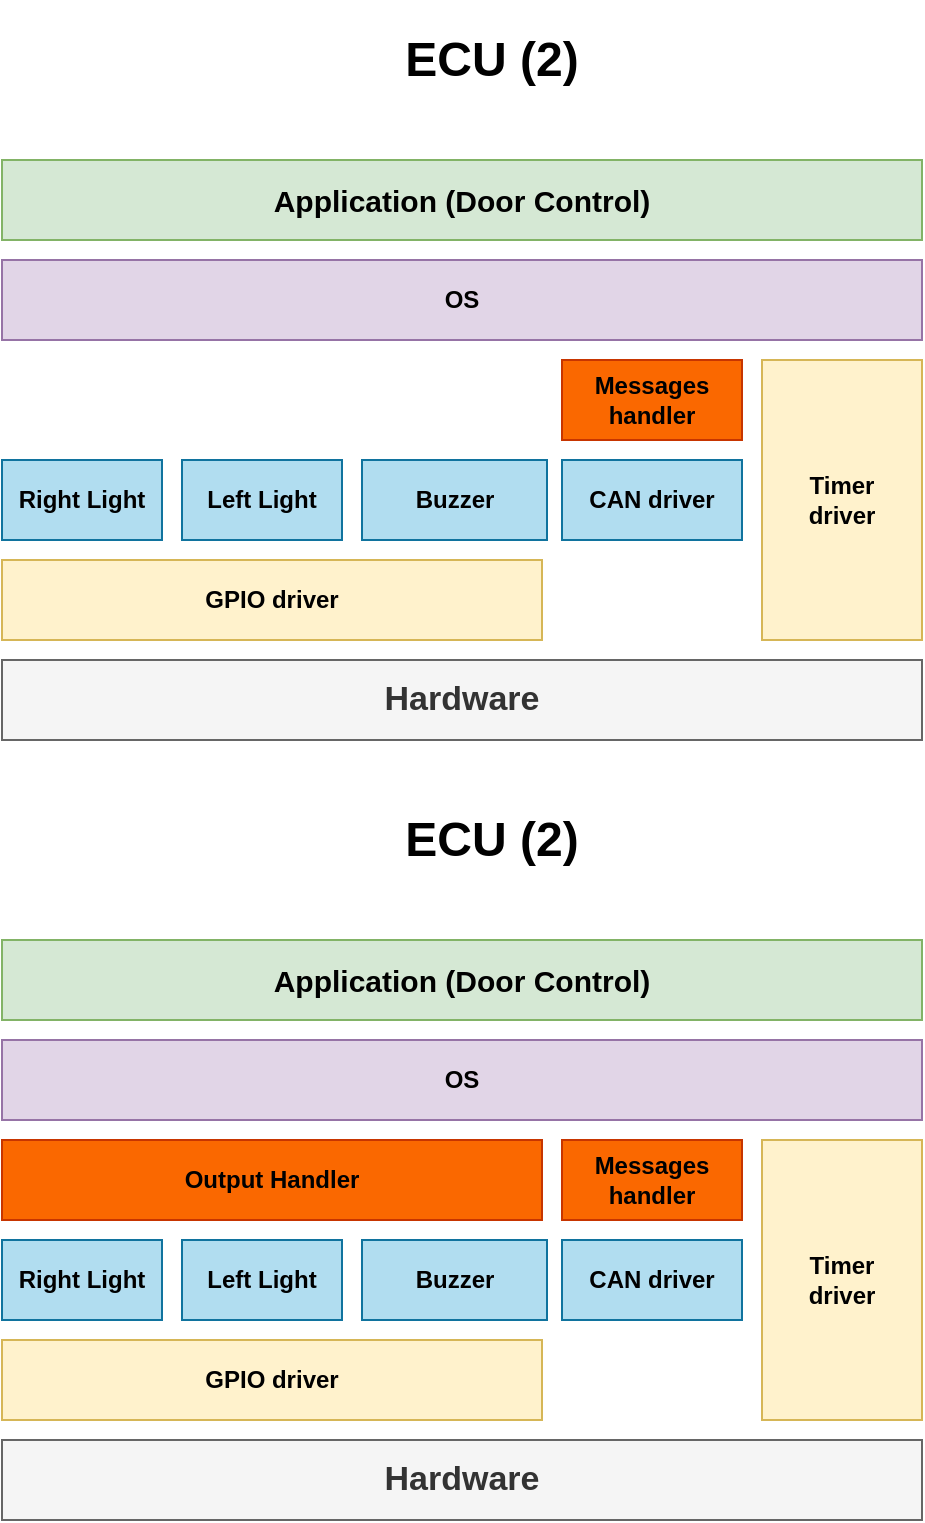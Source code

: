 <mxfile version="20.3.0" type="device" pages="4"><diagram id="-q_XHF7qXnSZ8R0XFmon" name="ECU_layers"><mxGraphModel dx="1038" dy="641" grid="1" gridSize="10" guides="1" tooltips="1" connect="1" arrows="1" fold="1" page="1" pageScale="1" pageWidth="850" pageHeight="1100" math="0" shadow="0"><root><mxCell id="0"/><mxCell id="1" parent="0"/><mxCell id="VPbF2BpontDXdrjgT-qf-1" value="Hardware" style="rounded=0;whiteSpace=wrap;html=1;fillColor=#f5f5f5;fontColor=#333333;strokeColor=#666666;fontStyle=1;fontSize=17;" parent="1" vertex="1"><mxGeometry x="180" y="340" width="460" height="40" as="geometry"/></mxCell><mxCell id="VPbF2BpontDXdrjgT-qf-2" value="GPIO driver" style="rounded=0;whiteSpace=wrap;html=1;fillColor=#fff2cc;strokeColor=#d6b656;fontStyle=1" parent="1" vertex="1"><mxGeometry x="180" y="290" width="270" height="40" as="geometry"/></mxCell><mxCell id="VPbF2BpontDXdrjgT-qf-3" value="Timer&lt;br&gt;driver" style="rounded=0;whiteSpace=wrap;html=1;fillColor=#fff2cc;strokeColor=#d6b656;fontStyle=1" parent="1" vertex="1"><mxGeometry x="560" y="190" width="80" height="140" as="geometry"/></mxCell><mxCell id="VPbF2BpontDXdrjgT-qf-4" value="Messages handler" style="rounded=0;whiteSpace=wrap;html=1;fillColor=#fa6800;strokeColor=#C73500;fontStyle=1;fontColor=#000000;" parent="1" vertex="1"><mxGeometry x="460" y="190" width="90" height="40" as="geometry"/></mxCell><mxCell id="VPbF2BpontDXdrjgT-qf-6" value="Buzzer" style="rounded=0;whiteSpace=wrap;html=1;fillColor=#b1ddf0;strokeColor=#10739e;fontStyle=1" parent="1" vertex="1"><mxGeometry x="360" y="240" width="92.5" height="40" as="geometry"/></mxCell><mxCell id="VPbF2BpontDXdrjgT-qf-7" value="Application (Door Control)" style="rounded=0;whiteSpace=wrap;html=1;fillColor=#d5e8d4;strokeColor=#82b366;fontStyle=1;fontSize=15;" parent="1" vertex="1"><mxGeometry x="180" y="90" width="460" height="40" as="geometry"/></mxCell><mxCell id="VPbF2BpontDXdrjgT-qf-8" value="OS" style="rounded=0;whiteSpace=wrap;html=1;rotation=0;fillColor=#e1d5e7;strokeColor=#9673a6;fontStyle=1" parent="1" vertex="1"><mxGeometry x="180" y="140" width="460" height="40" as="geometry"/></mxCell><mxCell id="VPbF2BpontDXdrjgT-qf-9" value="&lt;h1&gt;ECU (2)&lt;/h1&gt;" style="text;html=1;strokeColor=none;fillColor=none;spacing=5;spacingTop=-20;whiteSpace=wrap;overflow=hidden;rounded=0;align=center;" parent="1" vertex="1"><mxGeometry x="305" y="20" width="240" height="40" as="geometry"/></mxCell><mxCell id="VPbF2BpontDXdrjgT-qf-10" value="CAN driver" style="rounded=0;whiteSpace=wrap;html=1;fillColor=#b1ddf0;strokeColor=#10739e;fontStyle=1" parent="1" vertex="1"><mxGeometry x="460" y="240" width="90" height="40" as="geometry"/></mxCell><mxCell id="VPbF2BpontDXdrjgT-qf-11" value="Right Light" style="rounded=0;whiteSpace=wrap;html=1;fillColor=#b1ddf0;strokeColor=#10739e;fontStyle=1" parent="1" vertex="1"><mxGeometry x="180" y="240" width="80" height="40" as="geometry"/></mxCell><mxCell id="klB6IKQQwFQ2z-BDbFwD-2" value="Left Light" style="rounded=0;whiteSpace=wrap;html=1;fillColor=#b1ddf0;strokeColor=#10739e;fontStyle=1" parent="1" vertex="1"><mxGeometry x="270" y="240" width="80" height="40" as="geometry"/></mxCell><mxCell id="FFBm_CsY30ECKFBhEJPU-1" value="Hardware" style="rounded=0;whiteSpace=wrap;html=1;fillColor=#f5f5f5;fontColor=#333333;strokeColor=#666666;fontStyle=1;fontSize=17;" parent="1" vertex="1"><mxGeometry x="180" y="730" width="460" height="40" as="geometry"/></mxCell><mxCell id="FFBm_CsY30ECKFBhEJPU-2" value="GPIO driver" style="rounded=0;whiteSpace=wrap;html=1;fillColor=#fff2cc;strokeColor=#d6b656;fontStyle=1" parent="1" vertex="1"><mxGeometry x="180" y="680" width="270" height="40" as="geometry"/></mxCell><mxCell id="FFBm_CsY30ECKFBhEJPU-3" value="Timer&lt;br&gt;driver" style="rounded=0;whiteSpace=wrap;html=1;fillColor=#fff2cc;strokeColor=#d6b656;fontStyle=1" parent="1" vertex="1"><mxGeometry x="560" y="580" width="80" height="140" as="geometry"/></mxCell><mxCell id="FFBm_CsY30ECKFBhEJPU-4" value="Messages handler" style="rounded=0;whiteSpace=wrap;html=1;fillColor=#fa6800;strokeColor=#C73500;fontStyle=1;fontColor=#000000;" parent="1" vertex="1"><mxGeometry x="460" y="580" width="90" height="40" as="geometry"/></mxCell><mxCell id="FFBm_CsY30ECKFBhEJPU-5" value="Buzzer" style="rounded=0;whiteSpace=wrap;html=1;fillColor=#b1ddf0;strokeColor=#10739e;fontStyle=1" parent="1" vertex="1"><mxGeometry x="360" y="630" width="92.5" height="40" as="geometry"/></mxCell><mxCell id="FFBm_CsY30ECKFBhEJPU-6" value="Application (Door Control)" style="rounded=0;whiteSpace=wrap;html=1;fillColor=#d5e8d4;strokeColor=#82b366;fontStyle=1;fontSize=15;" parent="1" vertex="1"><mxGeometry x="180" y="480" width="460" height="40" as="geometry"/></mxCell><mxCell id="FFBm_CsY30ECKFBhEJPU-7" value="OS" style="rounded=0;whiteSpace=wrap;html=1;rotation=0;fillColor=#e1d5e7;strokeColor=#9673a6;fontStyle=1" parent="1" vertex="1"><mxGeometry x="180" y="530" width="460" height="40" as="geometry"/></mxCell><mxCell id="FFBm_CsY30ECKFBhEJPU-8" value="&lt;h1&gt;ECU (2)&lt;/h1&gt;" style="text;html=1;strokeColor=none;fillColor=none;spacing=5;spacingTop=-20;whiteSpace=wrap;overflow=hidden;rounded=0;align=center;" parent="1" vertex="1"><mxGeometry x="305" y="410" width="240" height="40" as="geometry"/></mxCell><mxCell id="FFBm_CsY30ECKFBhEJPU-9" value="CAN driver" style="rounded=0;whiteSpace=wrap;html=1;fillColor=#b1ddf0;strokeColor=#10739e;fontStyle=1" parent="1" vertex="1"><mxGeometry x="460" y="630" width="90" height="40" as="geometry"/></mxCell><mxCell id="FFBm_CsY30ECKFBhEJPU-10" value="Right Light" style="rounded=0;whiteSpace=wrap;html=1;fillColor=#b1ddf0;strokeColor=#10739e;fontStyle=1" parent="1" vertex="1"><mxGeometry x="180" y="630" width="80" height="40" as="geometry"/></mxCell><mxCell id="FFBm_CsY30ECKFBhEJPU-11" value="Left Light" style="rounded=0;whiteSpace=wrap;html=1;fillColor=#b1ddf0;strokeColor=#10739e;fontStyle=1" parent="1" vertex="1"><mxGeometry x="270" y="630" width="80" height="40" as="geometry"/></mxCell><mxCell id="FFBm_CsY30ECKFBhEJPU-12" value="Output Handler" style="rounded=0;whiteSpace=wrap;html=1;fillColor=#fa6800;strokeColor=#C73500;fontStyle=1;fontColor=#000000;" parent="1" vertex="1"><mxGeometry x="180" y="580" width="270" height="40" as="geometry"/></mxCell></root></mxGraphModel></diagram><diagram id="ChgvsshJiujwn5iZEz7O" name="door_control_statemachine"><mxGraphModel dx="1038" dy="641" grid="1" gridSize="10" guides="1" tooltips="1" connect="1" arrows="1" fold="1" page="1" pageScale="1" pageWidth="850" pageHeight="1100" math="0" shadow="0"><root><mxCell id="0"/><mxCell id="1" parent="0"/><mxCell id="3deNESU3XRLJdft-EVP4-46" style="edgeStyle=none;rounded=0;orthogonalLoop=1;jettySize=auto;html=1;exitX=0.5;exitY=1;exitDx=0;exitDy=0;fontSize=10;" parent="1" source="3deNESU3XRLJdft-EVP4-4" target="3deNESU3XRLJdft-EVP4-10" edge="1"><mxGeometry relative="1" as="geometry"/></mxCell><mxCell id="3deNESU3XRLJdft-EVP4-4" value="Receiving data from CAN" style="rounded=1;whiteSpace=wrap;html=1;fillColor=none;" parent="1" vertex="1"><mxGeometry x="378" y="100" width="95" height="50" as="geometry"/></mxCell><mxCell id="3deNESU3XRLJdft-EVP4-7" value="&lt;h1&gt;Door Control Statemachine&lt;/h1&gt;" style="text;html=1;strokeColor=none;fillColor=none;spacing=5;spacingTop=-20;whiteSpace=wrap;overflow=hidden;rounded=0;fontSize=9;align=center;" parent="1" vertex="1"><mxGeometry x="195" y="10" width="460" height="30" as="geometry"/></mxCell><mxCell id="3deNESU3XRLJdft-EVP4-8" value="Data is received" style="text;html=1;strokeColor=none;fillColor=none;align=center;verticalAlign=middle;whiteSpace=wrap;rounded=0;fontSize=9;rotation=90;" parent="1" vertex="1"><mxGeometry x="405" y="174" width="75" height="30" as="geometry"/></mxCell><mxCell id="3deNESU3XRLJdft-EVP4-18" style="edgeStyle=orthogonalEdgeStyle;curved=1;rounded=0;orthogonalLoop=1;jettySize=auto;html=1;entryX=1;entryY=0.5;entryDx=0;entryDy=0;fontSize=13;exitX=0;exitY=0.25;exitDx=0;exitDy=0;" parent="1" source="3deNESU3XRLJdft-EVP4-10" target="3deNESU3XRLJdft-EVP4-12" edge="1"><mxGeometry relative="1" as="geometry"/></mxCell><mxCell id="3deNESU3XRLJdft-EVP4-20" style="edgeStyle=orthogonalEdgeStyle;curved=1;rounded=0;orthogonalLoop=1;jettySize=auto;html=1;exitX=0.75;exitY=1;exitDx=0;exitDy=0;entryX=0.5;entryY=0;entryDx=0;entryDy=0;fontSize=13;" parent="1" source="3deNESU3XRLJdft-EVP4-10" target="3deNESU3XRLJdft-EVP4-17" edge="1"><mxGeometry relative="1" as="geometry"/></mxCell><mxCell id="3deNESU3XRLJdft-EVP4-21" style="edgeStyle=orthogonalEdgeStyle;curved=1;rounded=0;orthogonalLoop=1;jettySize=auto;html=1;exitX=1;exitY=0.5;exitDx=0;exitDy=0;fontSize=13;" parent="1" source="3deNESU3XRLJdft-EVP4-10" target="3deNESU3XRLJdft-EVP4-16" edge="1"><mxGeometry relative="1" as="geometry"/></mxCell><mxCell id="3deNESU3XRLJdft-EVP4-28" style="edgeStyle=orthogonalEdgeStyle;curved=1;rounded=0;orthogonalLoop=1;jettySize=auto;html=1;exitX=0;exitY=0.75;exitDx=0;exitDy=0;entryX=1;entryY=0.25;entryDx=0;entryDy=0;fontSize=10;" parent="1" source="3deNESU3XRLJdft-EVP4-10" target="3deNESU3XRLJdft-EVP4-25" edge="1"><mxGeometry relative="1" as="geometry"/></mxCell><mxCell id="3deNESU3XRLJdft-EVP4-10" value="Data processing" style="rounded=1;whiteSpace=wrap;html=1;fillColor=none;" parent="1" vertex="1"><mxGeometry x="370" y="230" width="110" height="50" as="geometry"/></mxCell><mxCell id="3deNESU3XRLJdft-EVP4-12" value="Lights Off" style="rounded=1;whiteSpace=wrap;html=1;fillColor=none;" parent="1" vertex="1"><mxGeometry x="80" y="240" width="110" height="50" as="geometry"/></mxCell><mxCell id="3deNESU3XRLJdft-EVP4-13" value="Lights ON" style="rounded=1;whiteSpace=wrap;html=1;fillColor=none;" parent="1" vertex="1"><mxGeometry x="340" y="430" width="112" height="50" as="geometry"/></mxCell><mxCell id="3deNESU3XRLJdft-EVP4-16" value="Buzzer Off" style="rounded=1;whiteSpace=wrap;html=1;fillColor=none;" parent="1" vertex="1"><mxGeometry x="660" y="230" width="110" height="50" as="geometry"/></mxCell><mxCell id="3deNESU3XRLJdft-EVP4-17" value="Buzzer ON" style="rounded=1;whiteSpace=wrap;html=1;fillColor=none;" parent="1" vertex="1"><mxGeometry x="500" y="390" width="110" height="50" as="geometry"/></mxCell><mxCell id="3deNESU3XRLJdft-EVP4-23" value="Door is open + car is moving" style="text;html=1;strokeColor=none;fillColor=none;align=center;verticalAlign=middle;whiteSpace=wrap;rounded=0;fontSize=10;" parent="1" vertex="1"><mxGeometry x="200" y="220" width="180" height="30" as="geometry"/></mxCell><mxCell id="3deNESU3XRLJdft-EVP4-31" style="edgeStyle=orthogonalEdgeStyle;curved=1;rounded=0;orthogonalLoop=1;jettySize=auto;html=1;exitX=0.5;exitY=0;exitDx=0;exitDy=0;entryX=0.5;entryY=1;entryDx=0;entryDy=0;fontSize=10;" parent="1" source="3deNESU3XRLJdft-EVP4-25" target="3deNESU3XRLJdft-EVP4-12" edge="1"><mxGeometry relative="1" as="geometry"/></mxCell><mxCell id="3deNESU3XRLJdft-EVP4-25" value="wait for 3 seconds" style="rounded=1;whiteSpace=wrap;html=1;fillColor=none;" parent="1" vertex="1"><mxGeometry x="130" y="340" width="110" height="50" as="geometry"/></mxCell><mxCell id="3deNESU3XRLJdft-EVP4-29" value="Door is closed +&lt;br&gt;&amp;nbsp;light is On" style="text;html=1;strokeColor=none;fillColor=none;align=center;verticalAlign=middle;whiteSpace=wrap;rounded=0;fontSize=10;rotation=-60;" parent="1" vertex="1"><mxGeometry x="230" y="290" width="100" height="30" as="geometry"/></mxCell><mxCell id="3deNESU3XRLJdft-EVP4-32" value="3 sec. passed" style="text;html=1;strokeColor=none;fillColor=none;align=center;verticalAlign=middle;whiteSpace=wrap;rounded=0;fontSize=10;" parent="1" vertex="1"><mxGeometry x="100" y="310" width="90" height="30" as="geometry"/></mxCell><mxCell id="3deNESU3XRLJdft-EVP4-36" style="edgeStyle=orthogonalEdgeStyle;curved=1;rounded=0;orthogonalLoop=1;jettySize=auto;html=1;exitX=1;exitY=0.5;exitDx=0;exitDy=0;fontSize=10;" parent="1" source="3deNESU3XRLJdft-EVP4-33" target="3deNESU3XRLJdft-EVP4-4" edge="1"><mxGeometry relative="1" as="geometry"/></mxCell><mxCell id="3deNESU3XRLJdft-EVP4-33" value="Idle" style="rounded=1;whiteSpace=wrap;html=1;fillColor=none;" parent="1" vertex="1"><mxGeometry x="210" y="100" width="80" height="50" as="geometry"/></mxCell><mxCell id="3deNESU3XRLJdft-EVP4-35" style="edgeStyle=orthogonalEdgeStyle;curved=1;rounded=0;orthogonalLoop=1;jettySize=auto;html=1;exitX=0.5;exitY=1;exitDx=0;exitDy=0;entryX=0.5;entryY=0;entryDx=0;entryDy=0;fontSize=10;" parent="1" source="3deNESU3XRLJdft-EVP4-34" target="3deNESU3XRLJdft-EVP4-33" edge="1"><mxGeometry relative="1" as="geometry"/></mxCell><mxCell id="3deNESU3XRLJdft-EVP4-34" value="" style="ellipse;whiteSpace=wrap;html=1;aspect=fixed;fillColor=#000000;" parent="1" vertex="1"><mxGeometry x="240" y="60" width="20" height="20" as="geometry"/></mxCell><mxCell id="3deNESU3XRLJdft-EVP4-37" value="Data is available" style="text;html=1;strokeColor=none;fillColor=none;align=center;verticalAlign=middle;whiteSpace=wrap;rounded=0;fontSize=10;" parent="1" vertex="1"><mxGeometry x="287" y="97" width="100" height="30" as="geometry"/></mxCell><mxCell id="3deNESU3XRLJdft-EVP4-40" value="Door is open +&lt;br&gt;&amp;nbsp;car is moving" style="text;html=1;strokeColor=none;fillColor=none;align=center;verticalAlign=middle;whiteSpace=wrap;rounded=0;fontSize=10;rotation=5;" parent="1" vertex="1"><mxGeometry x="461" y="340" width="95" height="30" as="geometry"/></mxCell><mxCell id="3deNESU3XRLJdft-EVP4-44" style="edgeStyle=none;rounded=0;orthogonalLoop=1;jettySize=auto;html=1;exitX=0.25;exitY=1;exitDx=0;exitDy=0;entryX=0.5;entryY=0;entryDx=0;entryDy=0;fontSize=10;" parent="1" source="3deNESU3XRLJdft-EVP4-10" target="3deNESU3XRLJdft-EVP4-13" edge="1"><mxGeometry relative="1" as="geometry"/></mxCell><mxCell id="3deNESU3XRLJdft-EVP4-42" value="Door is open +&lt;br&gt;&amp;nbsp;car is stopped" style="text;html=1;strokeColor=none;fillColor=none;align=center;verticalAlign=middle;whiteSpace=wrap;rounded=0;fontSize=10;rotation=90;" parent="1" vertex="1"><mxGeometry x="370" y="320" width="95" height="30" as="geometry"/></mxCell><mxCell id="3deNESU3XRLJdft-EVP4-45" value="Door is open +&amp;nbsp;car is stopped" style="text;html=1;strokeColor=none;fillColor=none;align=center;verticalAlign=middle;whiteSpace=wrap;rounded=0;fontSize=10;rotation=1;" parent="1" vertex="1"><mxGeometry x="485" y="230" width="170" height="30" as="geometry"/></mxCell><mxCell id="3deNESU3XRLJdft-EVP4-47" value="light switch is pressed +&amp;nbsp;car is moving" style="text;html=1;strokeColor=none;fillColor=none;align=center;verticalAlign=middle;whiteSpace=wrap;rounded=0;fontSize=10;rotation=1;" parent="1" vertex="1"><mxGeometry x="485" y="250" width="170" height="30" as="geometry"/></mxCell><mxCell id="3deNESU3XRLJdft-EVP4-49" style="edgeStyle=none;rounded=0;orthogonalLoop=1;jettySize=auto;html=1;exitX=0.75;exitY=1;exitDx=0;exitDy=0;fontSize=10;" parent="1" source="3deNESU3XRLJdft-EVP4-40" target="3deNESU3XRLJdft-EVP4-40" edge="1"><mxGeometry relative="1" as="geometry"/></mxCell><mxCell id="3deNESU3XRLJdft-EVP4-50" value="light switch is pressed +&lt;br&gt;&amp;nbsp;car is moving" style="text;html=1;strokeColor=none;fillColor=none;align=center;verticalAlign=middle;whiteSpace=wrap;rounded=0;fontSize=10;rotation=90;" parent="1" vertex="1"><mxGeometry x="291" y="325" width="170" height="30" as="geometry"/></mxCell><mxCell id="3deNESU3XRLJdft-EVP4-51" value="light switch is pressed +&lt;br&gt;&amp;nbsp;car is stopped" style="text;html=1;strokeColor=none;fillColor=none;align=center;verticalAlign=middle;whiteSpace=wrap;rounded=0;fontSize=10;rotation=30;" parent="1" vertex="1"><mxGeometry x="473" y="325" width="170" height="30" as="geometry"/></mxCell><mxCell id="3deNESU3XRLJdft-EVP4-52" value="light switch is pressed +&lt;br&gt;&amp;nbsp;car is stopped" style="text;html=1;strokeColor=none;fillColor=none;align=center;verticalAlign=middle;whiteSpace=wrap;rounded=0;fontSize=10;rotation=90;" parent="1" vertex="1"><mxGeometry x="260" y="340" width="170" height="30" as="geometry"/></mxCell><mxCell id="OnYDtQ1T2C92FSW3PdH--1" style="edgeStyle=none;rounded=0;orthogonalLoop=1;jettySize=auto;html=1;exitX=0.5;exitY=1;exitDx=0;exitDy=0;fontSize=10;" parent="1" source="OnYDtQ1T2C92FSW3PdH--2" target="OnYDtQ1T2C92FSW3PdH--8" edge="1"><mxGeometry relative="1" as="geometry"/></mxCell><mxCell id="OnYDtQ1T2C92FSW3PdH--2" value="Idle" style="rounded=1;whiteSpace=wrap;html=1;fillColor=none;" parent="1" vertex="1"><mxGeometry x="349" y="630" width="95" height="50" as="geometry"/></mxCell><mxCell id="OnYDtQ1T2C92FSW3PdH--4" style="edgeStyle=orthogonalEdgeStyle;curved=1;rounded=0;orthogonalLoop=1;jettySize=auto;html=1;entryX=1;entryY=0.5;entryDx=0;entryDy=0;fontSize=13;exitX=0;exitY=0.25;exitDx=0;exitDy=0;" parent="1" source="OnYDtQ1T2C92FSW3PdH--8" target="OnYDtQ1T2C92FSW3PdH--9" edge="1"><mxGeometry relative="1" as="geometry"/></mxCell><mxCell id="OnYDtQ1T2C92FSW3PdH--5" style="edgeStyle=orthogonalEdgeStyle;curved=1;rounded=0;orthogonalLoop=1;jettySize=auto;html=1;exitX=0.75;exitY=1;exitDx=0;exitDy=0;entryX=0.5;entryY=0;entryDx=0;entryDy=0;fontSize=13;" parent="1" source="OnYDtQ1T2C92FSW3PdH--8" target="OnYDtQ1T2C92FSW3PdH--12" edge="1"><mxGeometry relative="1" as="geometry"/></mxCell><mxCell id="OnYDtQ1T2C92FSW3PdH--6" style="edgeStyle=orthogonalEdgeStyle;curved=1;rounded=0;orthogonalLoop=1;jettySize=auto;html=1;exitX=1;exitY=0.5;exitDx=0;exitDy=0;fontSize=13;" parent="1" source="OnYDtQ1T2C92FSW3PdH--8" target="OnYDtQ1T2C92FSW3PdH--11" edge="1"><mxGeometry relative="1" as="geometry"/></mxCell><mxCell id="OnYDtQ1T2C92FSW3PdH--7" style="edgeStyle=orthogonalEdgeStyle;curved=1;rounded=0;orthogonalLoop=1;jettySize=auto;html=1;exitX=0;exitY=0.75;exitDx=0;exitDy=0;entryX=1;entryY=0.25;entryDx=0;entryDy=0;fontSize=10;" parent="1" source="OnYDtQ1T2C92FSW3PdH--8" target="OnYDtQ1T2C92FSW3PdH--15" edge="1"><mxGeometry relative="1" as="geometry"/></mxCell><mxCell id="OnYDtQ1T2C92FSW3PdH--8" value="Get new states" style="rounded=1;whiteSpace=wrap;html=1;fillColor=none;" parent="1" vertex="1"><mxGeometry x="341" y="760" width="110" height="50" as="geometry"/></mxCell><mxCell id="OnYDtQ1T2C92FSW3PdH--9" value="Lights Off" style="rounded=1;whiteSpace=wrap;html=1;fillColor=none;" parent="1" vertex="1"><mxGeometry x="51" y="770" width="110" height="50" as="geometry"/></mxCell><mxCell id="OnYDtQ1T2C92FSW3PdH--10" value="Lights ON" style="rounded=1;whiteSpace=wrap;html=1;fillColor=none;" parent="1" vertex="1"><mxGeometry x="311" y="960" width="112" height="50" as="geometry"/></mxCell><mxCell id="OnYDtQ1T2C92FSW3PdH--11" value="Buzzer Off" style="rounded=1;whiteSpace=wrap;html=1;fillColor=none;" parent="1" vertex="1"><mxGeometry x="631" y="760" width="110" height="50" as="geometry"/></mxCell><mxCell id="OnYDtQ1T2C92FSW3PdH--12" value="Buzzer ON" style="rounded=1;whiteSpace=wrap;html=1;fillColor=none;" parent="1" vertex="1"><mxGeometry x="471" y="920" width="110" height="50" as="geometry"/></mxCell><mxCell id="OnYDtQ1T2C92FSW3PdH--13" value="Door is open + car is moving" style="text;html=1;strokeColor=none;fillColor=none;align=center;verticalAlign=middle;whiteSpace=wrap;rounded=0;fontSize=10;" parent="1" vertex="1"><mxGeometry x="171" y="750" width="180" height="30" as="geometry"/></mxCell><mxCell id="OnYDtQ1T2C92FSW3PdH--14" style="edgeStyle=orthogonalEdgeStyle;curved=1;rounded=0;orthogonalLoop=1;jettySize=auto;html=1;exitX=0.5;exitY=0;exitDx=0;exitDy=0;entryX=0.5;entryY=1;entryDx=0;entryDy=0;fontSize=10;" parent="1" source="OnYDtQ1T2C92FSW3PdH--15" target="OnYDtQ1T2C92FSW3PdH--9" edge="1"><mxGeometry relative="1" as="geometry"/></mxCell><mxCell id="OnYDtQ1T2C92FSW3PdH--15" value="wait for 3 seconds" style="rounded=1;whiteSpace=wrap;html=1;fillColor=none;" parent="1" vertex="1"><mxGeometry x="101" y="870" width="110" height="50" as="geometry"/></mxCell><mxCell id="OnYDtQ1T2C92FSW3PdH--16" value="Door is closed +&lt;br&gt;&amp;nbsp;light is On" style="text;html=1;strokeColor=none;fillColor=none;align=center;verticalAlign=middle;whiteSpace=wrap;rounded=0;fontSize=10;rotation=-60;" parent="1" vertex="1"><mxGeometry x="201" y="820" width="100" height="30" as="geometry"/></mxCell><mxCell id="OnYDtQ1T2C92FSW3PdH--17" value="3 sec. passed" style="text;html=1;strokeColor=none;fillColor=none;align=center;verticalAlign=middle;whiteSpace=wrap;rounded=0;fontSize=10;" parent="1" vertex="1"><mxGeometry x="71" y="840" width="90" height="30" as="geometry"/></mxCell><mxCell id="OnYDtQ1T2C92FSW3PdH--22" value="Data is available" style="text;html=1;strokeColor=none;fillColor=none;align=center;verticalAlign=middle;whiteSpace=wrap;rounded=0;fontSize=10;rotation=-90;" parent="1" vertex="1"><mxGeometry x="366.5" y="705.5" width="89" height="30" as="geometry"/></mxCell><mxCell id="OnYDtQ1T2C92FSW3PdH--23" value="Door is open +&lt;br&gt;&amp;nbsp;car is moving" style="text;html=1;strokeColor=none;fillColor=none;align=center;verticalAlign=middle;whiteSpace=wrap;rounded=0;fontSize=10;rotation=5;" parent="1" vertex="1"><mxGeometry x="432" y="870" width="95" height="30" as="geometry"/></mxCell><mxCell id="OnYDtQ1T2C92FSW3PdH--24" style="edgeStyle=none;rounded=0;orthogonalLoop=1;jettySize=auto;html=1;exitX=0.25;exitY=1;exitDx=0;exitDy=0;entryX=0.5;entryY=0;entryDx=0;entryDy=0;fontSize=10;" parent="1" source="OnYDtQ1T2C92FSW3PdH--8" target="OnYDtQ1T2C92FSW3PdH--10" edge="1"><mxGeometry relative="1" as="geometry"/></mxCell><mxCell id="OnYDtQ1T2C92FSW3PdH--25" value="Door is open +&lt;br&gt;&amp;nbsp;car is stopped" style="text;html=1;strokeColor=none;fillColor=none;align=center;verticalAlign=middle;whiteSpace=wrap;rounded=0;fontSize=10;rotation=90;" parent="1" vertex="1"><mxGeometry x="341" y="850" width="95" height="30" as="geometry"/></mxCell><mxCell id="OnYDtQ1T2C92FSW3PdH--26" value="Door is open +&amp;nbsp;car is stopped" style="text;html=1;strokeColor=none;fillColor=none;align=center;verticalAlign=middle;whiteSpace=wrap;rounded=0;fontSize=10;rotation=1;" parent="1" vertex="1"><mxGeometry x="456" y="760" width="170" height="30" as="geometry"/></mxCell><mxCell id="OnYDtQ1T2C92FSW3PdH--27" value="light switch is pressed +&amp;nbsp;car is moving" style="text;html=1;strokeColor=none;fillColor=none;align=center;verticalAlign=middle;whiteSpace=wrap;rounded=0;fontSize=10;rotation=1;" parent="1" vertex="1"><mxGeometry x="456" y="780" width="170" height="30" as="geometry"/></mxCell><mxCell id="OnYDtQ1T2C92FSW3PdH--28" style="edgeStyle=none;rounded=0;orthogonalLoop=1;jettySize=auto;html=1;exitX=0.75;exitY=1;exitDx=0;exitDy=0;fontSize=10;" parent="1" source="OnYDtQ1T2C92FSW3PdH--23" target="OnYDtQ1T2C92FSW3PdH--23" edge="1"><mxGeometry relative="1" as="geometry"/></mxCell><mxCell id="OnYDtQ1T2C92FSW3PdH--29" value="light switch is pressed +&lt;br&gt;&amp;nbsp;car is moving" style="text;html=1;strokeColor=none;fillColor=none;align=center;verticalAlign=middle;whiteSpace=wrap;rounded=0;fontSize=10;rotation=90;" parent="1" vertex="1"><mxGeometry x="262" y="855" width="170" height="30" as="geometry"/></mxCell><mxCell id="OnYDtQ1T2C92FSW3PdH--30" value="light switch is pressed +&lt;br&gt;&amp;nbsp;car is stopped" style="text;html=1;strokeColor=none;fillColor=none;align=center;verticalAlign=middle;whiteSpace=wrap;rounded=0;fontSize=10;rotation=30;" parent="1" vertex="1"><mxGeometry x="444" y="855" width="170" height="30" as="geometry"/></mxCell><mxCell id="OnYDtQ1T2C92FSW3PdH--31" value="light switch is pressed +&lt;br&gt;&amp;nbsp;car is stopped" style="text;html=1;strokeColor=none;fillColor=none;align=center;verticalAlign=middle;whiteSpace=wrap;rounded=0;fontSize=10;rotation=90;" parent="1" vertex="1"><mxGeometry x="231" y="870" width="170" height="30" as="geometry"/></mxCell><mxCell id="OnYDtQ1T2C92FSW3PdH--37" style="edgeStyle=none;rounded=0;orthogonalLoop=1;jettySize=auto;html=1;exitX=0.5;exitY=1;exitDx=0;exitDy=0;entryX=0.5;entryY=0;entryDx=0;entryDy=0;fontSize=10;" parent="1" source="OnYDtQ1T2C92FSW3PdH--36" target="OnYDtQ1T2C92FSW3PdH--2" edge="1"><mxGeometry relative="1" as="geometry"/></mxCell><mxCell id="OnYDtQ1T2C92FSW3PdH--36" value="" style="ellipse;whiteSpace=wrap;html=1;aspect=fixed;fillColor=#000000;" parent="1" vertex="1"><mxGeometry x="387" y="580" width="20" height="20" as="geometry"/></mxCell></root></mxGraphModel></diagram><diagram id="rQvgiYGix81j1y6oTi-J" name="message_statemachine"><mxGraphModel dx="1038" dy="641" grid="1" gridSize="10" guides="1" tooltips="1" connect="1" arrows="1" fold="1" page="1" pageScale="1" pageWidth="850" pageHeight="1100" math="0" shadow="0"><root><mxCell id="0"/><mxCell id="1" parent="0"/><mxCell id="9DVKzrXaszAno7X2y27a-1" style="edgeStyle=none;rounded=0;orthogonalLoop=1;jettySize=auto;html=1;exitX=0.5;exitY=1;exitDx=0;exitDy=0;fontSize=10;" parent="1" source="9DVKzrXaszAno7X2y27a-2" target="9DVKzrXaszAno7X2y27a-9" edge="1"><mxGeometry relative="1" as="geometry"/></mxCell><mxCell id="9DVKzrXaszAno7X2y27a-2" value="Receiving data from CAN" style="rounded=1;whiteSpace=wrap;html=1;fillColor=none;" parent="1" vertex="1"><mxGeometry x="378" y="100" width="95" height="50" as="geometry"/></mxCell><mxCell id="9DVKzrXaszAno7X2y27a-3" value="&lt;h1&gt;Message Handler Statemachine&lt;/h1&gt;" style="text;html=1;strokeColor=none;fillColor=none;spacing=5;spacingTop=-20;whiteSpace=wrap;overflow=hidden;rounded=0;fontSize=9;align=center;" parent="1" vertex="1"><mxGeometry x="195" y="10" width="460" height="30" as="geometry"/></mxCell><mxCell id="9DVKzrXaszAno7X2y27a-4" value="Data is received" style="text;html=1;strokeColor=none;fillColor=none;align=center;verticalAlign=middle;whiteSpace=wrap;rounded=0;fontSize=9;rotation=90;" parent="1" vertex="1"><mxGeometry x="405" y="174" width="75" height="30" as="geometry"/></mxCell><mxCell id="9DVKzrXaszAno7X2y27a-7" style="edgeStyle=orthogonalEdgeStyle;curved=1;rounded=0;orthogonalLoop=1;jettySize=auto;html=1;exitX=1;exitY=0.5;exitDx=0;exitDy=0;fontSize=13;" parent="1" source="9DVKzrXaszAno7X2y27a-9" target="9DVKzrXaszAno7X2y27a-12" edge="1"><mxGeometry relative="1" as="geometry"/></mxCell><mxCell id="7tuf6H3qK8iOig64NV5J-3" style="edgeStyle=none;rounded=0;orthogonalLoop=1;jettySize=auto;html=1;exitX=0;exitY=0.5;exitDx=0;exitDy=0;entryX=1;entryY=0.5;entryDx=0;entryDy=0;fontSize=10;" parent="1" source="9DVKzrXaszAno7X2y27a-9" target="7tuf6H3qK8iOig64NV5J-2" edge="1"><mxGeometry relative="1" as="geometry"/></mxCell><mxCell id="7tuf6H3qK8iOig64NV5J-5" style="edgeStyle=none;rounded=0;orthogonalLoop=1;jettySize=auto;html=1;exitX=0.5;exitY=1;exitDx=0;exitDy=0;entryX=0.5;entryY=0;entryDx=0;entryDy=0;fontSize=10;" parent="1" source="9DVKzrXaszAno7X2y27a-9" target="9DVKzrXaszAno7X2y27a-13" edge="1"><mxGeometry relative="1" as="geometry"/></mxCell><mxCell id="9DVKzrXaszAno7X2y27a-9" value="Data processing" style="rounded=1;whiteSpace=wrap;html=1;fillColor=none;" parent="1" vertex="1"><mxGeometry x="370" y="230" width="110" height="50" as="geometry"/></mxCell><mxCell id="9DVKzrXaszAno7X2y27a-12" value="Update car speed state" style="rounded=1;whiteSpace=wrap;html=1;fillColor=none;" parent="1" vertex="1"><mxGeometry x="600" y="230" width="110" height="50" as="geometry"/></mxCell><mxCell id="9DVKzrXaszAno7X2y27a-13" value="Update the buzzer state" style="rounded=1;whiteSpace=wrap;html=1;fillColor=none;" parent="1" vertex="1"><mxGeometry x="370.5" y="390" width="110" height="50" as="geometry"/></mxCell><mxCell id="9DVKzrXaszAno7X2y27a-19" style="edgeStyle=orthogonalEdgeStyle;curved=1;rounded=0;orthogonalLoop=1;jettySize=auto;html=1;exitX=1;exitY=0.5;exitDx=0;exitDy=0;fontSize=10;" parent="1" source="9DVKzrXaszAno7X2y27a-20" target="9DVKzrXaszAno7X2y27a-2" edge="1"><mxGeometry relative="1" as="geometry"/></mxCell><mxCell id="9DVKzrXaszAno7X2y27a-20" value="Idle" style="rounded=1;whiteSpace=wrap;html=1;fillColor=none;" parent="1" vertex="1"><mxGeometry x="210" y="100" width="80" height="50" as="geometry"/></mxCell><mxCell id="9DVKzrXaszAno7X2y27a-21" style="edgeStyle=orthogonalEdgeStyle;curved=1;rounded=0;orthogonalLoop=1;jettySize=auto;html=1;exitX=0.5;exitY=1;exitDx=0;exitDy=0;entryX=0.5;entryY=0;entryDx=0;entryDy=0;fontSize=10;" parent="1" source="9DVKzrXaszAno7X2y27a-22" target="9DVKzrXaszAno7X2y27a-20" edge="1"><mxGeometry relative="1" as="geometry"/></mxCell><mxCell id="9DVKzrXaszAno7X2y27a-22" value="" style="ellipse;whiteSpace=wrap;html=1;aspect=fixed;fillColor=#000000;" parent="1" vertex="1"><mxGeometry x="240" y="60" width="20" height="20" as="geometry"/></mxCell><mxCell id="9DVKzrXaszAno7X2y27a-23" value="Data is available" style="text;html=1;strokeColor=none;fillColor=none;align=center;verticalAlign=middle;whiteSpace=wrap;rounded=0;fontSize=10;" parent="1" vertex="1"><mxGeometry x="287" y="97" width="100" height="30" as="geometry"/></mxCell><mxCell id="9DVKzrXaszAno7X2y27a-29" style="edgeStyle=none;rounded=0;orthogonalLoop=1;jettySize=auto;html=1;exitX=0.75;exitY=1;exitDx=0;exitDy=0;fontSize=10;" parent="1" edge="1"><mxGeometry relative="1" as="geometry"><mxPoint x="530.852" y="372.013" as="sourcePoint"/><mxPoint x="530.852" y="372.013" as="targetPoint"/></mxGeometry></mxCell><mxCell id="9DVKzrXaszAno7X2y27a-31" value="New door switch data" style="text;html=1;strokeColor=none;fillColor=none;align=center;verticalAlign=middle;whiteSpace=wrap;rounded=0;fontSize=10;rotation=90;" parent="1" vertex="1"><mxGeometry x="391" y="320" width="103" height="30" as="geometry"/></mxCell><mxCell id="7tuf6H3qK8iOig64NV5J-1" value="New car speed data" style="text;html=1;strokeColor=none;fillColor=none;align=center;verticalAlign=middle;whiteSpace=wrap;rounded=0;fontSize=9;rotation=-1;" parent="1" vertex="1"><mxGeometry x="490" y="230" width="75" height="30" as="geometry"/></mxCell><mxCell id="7tuf6H3qK8iOig64NV5J-2" value="Update light switch state" style="rounded=1;whiteSpace=wrap;html=1;fillColor=none;" parent="1" vertex="1"><mxGeometry x="150" y="230" width="110" height="50" as="geometry"/></mxCell><mxCell id="7tuf6H3qK8iOig64NV5J-4" value="New light switch data" style="text;html=1;strokeColor=none;fillColor=none;align=center;verticalAlign=middle;whiteSpace=wrap;rounded=0;fontSize=9;rotation=-1;" parent="1" vertex="1"><mxGeometry x="280" y="230" width="75" height="30" as="geometry"/></mxCell></root></mxGraphModel></diagram><diagram id="DrwCzeYltbCnB1ad-KC7" name="sequence_diagram"><mxGraphModel dx="1038" dy="641" grid="1" gridSize="10" guides="1" tooltips="1" connect="1" arrows="1" fold="1" page="1" pageScale="1" pageWidth="850" pageHeight="1100" math="0" shadow="0"><root><mxCell id="0"/><mxCell id="1" parent="0"/><mxCell id="kKGKOWC15MM-GaMJYtX1-5" value="" style="shape=umlLifeline;participant=umlEntity;perimeter=lifelinePerimeter;whiteSpace=wrap;html=1;container=1;collapsible=0;recursiveResize=0;verticalAlign=top;spacingTop=36;outlineConnect=0;fontSize=10;fillColor=#99FFFF;" parent="1" vertex="1"><mxGeometry x="175" y="140" width="40" height="320" as="geometry"/></mxCell><mxCell id="kKGKOWC15MM-GaMJYtX1-6" value="" style="html=1;points=[];perimeter=orthogonalPerimeter;fontSize=10;fillColor=#99FFFF;" parent="kKGKOWC15MM-GaMJYtX1-5" vertex="1"><mxGeometry x="15" y="80" width="10" height="210" as="geometry"/></mxCell><mxCell id="kKGKOWC15MM-GaMJYtX1-8" value="Get data" style="html=1;fontSize=10;fillColor=none;" parent="1" vertex="1"><mxGeometry x="140" y="70" width="110" height="50" as="geometry"/></mxCell><mxCell id="kKGKOWC15MM-GaMJYtX1-9" value="Light State" style="html=1;fontSize=10;fillColor=none;" parent="1" vertex="1"><mxGeometry x="290" y="70" width="110" height="50" as="geometry"/></mxCell><mxCell id="kKGKOWC15MM-GaMJYtX1-10" value="Buzzer State" style="html=1;fontSize=10;fillColor=none;" parent="1" vertex="1"><mxGeometry x="440" y="70" width="110" height="50" as="geometry"/></mxCell><mxCell id="kKGKOWC15MM-GaMJYtX1-12" value="" style="shape=umlLifeline;participant=umlEntity;perimeter=lifelinePerimeter;whiteSpace=wrap;html=1;container=1;collapsible=0;recursiveResize=0;verticalAlign=top;spacingTop=36;outlineConnect=0;fontSize=10;fillColor=#99FFFF;" parent="1" vertex="1"><mxGeometry x="320" y="140" width="40" height="320" as="geometry"/></mxCell><mxCell id="kKGKOWC15MM-GaMJYtX1-17" value="" style="html=1;points=[];perimeter=orthogonalPerimeter;fontSize=10;fillColor=#99FFFF;" parent="kKGKOWC15MM-GaMJYtX1-12" vertex="1"><mxGeometry x="15.5" y="110" width="9" height="10" as="geometry"/></mxCell><mxCell id="kKGKOWC15MM-GaMJYtX1-13" value="" style="shape=umlLifeline;participant=umlEntity;perimeter=lifelinePerimeter;whiteSpace=wrap;html=1;container=1;collapsible=0;recursiveResize=0;verticalAlign=top;spacingTop=36;outlineConnect=0;fontSize=10;fillColor=#99FFFF;" parent="1" vertex="1"><mxGeometry x="465" y="140" width="40" height="320" as="geometry"/></mxCell><mxCell id="kKGKOWC15MM-GaMJYtX1-14" value="" style="html=1;points=[];perimeter=orthogonalPerimeter;fontSize=10;fillColor=#99FFFF;" parent="kKGKOWC15MM-GaMJYtX1-13" vertex="1"><mxGeometry x="15" y="120" width="10" height="10" as="geometry"/></mxCell><mxCell id="kKGKOWC15MM-GaMJYtX1-16" value="Update light state" style="html=1;verticalAlign=bottom;endArrow=block;rounded=0;fontSize=10;entryX=0.156;entryY=0.856;entryDx=0;entryDy=0;entryPerimeter=0;" parent="1" target="kKGKOWC15MM-GaMJYtX1-17" edge="1"><mxGeometry x="0.017" y="12" width="80" relative="1" as="geometry"><mxPoint x="200" y="259" as="sourcePoint"/><mxPoint x="330" y="260" as="targetPoint"/><mxPoint as="offset"/></mxGeometry></mxCell><mxCell id="kKGKOWC15MM-GaMJYtX1-24" value="&lt;h1&gt;ECU-2 Sequence Diagram&lt;/h1&gt;" style="text;html=1;strokeColor=none;fillColor=none;spacing=5;spacingTop=-20;whiteSpace=wrap;overflow=hidden;rounded=0;fontSize=9;align=center;" parent="1" vertex="1"><mxGeometry x="295" y="10" width="260" height="20" as="geometry"/></mxCell><mxCell id="kKGKOWC15MM-GaMJYtX1-25" value="Update buzzer state" style="html=1;verticalAlign=bottom;endArrow=block;rounded=0;fontSize=10;exitX=1;exitY=0.238;exitDx=0;exitDy=0;exitPerimeter=0;" parent="1" source="kKGKOWC15MM-GaMJYtX1-6" target="kKGKOWC15MM-GaMJYtX1-13" edge="1"><mxGeometry x="0.546" y="2" width="80" relative="1" as="geometry"><mxPoint x="211.2" y="272" as="sourcePoint"/><mxPoint x="346.404" y="272.8" as="targetPoint"/><mxPoint as="offset"/></mxGeometry></mxCell></root></mxGraphModel></diagram></mxfile>